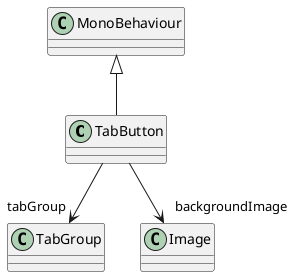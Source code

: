 @startuml
class TabButton {
}
MonoBehaviour <|-- TabButton
TabButton --> "tabGroup" TabGroup
TabButton --> "backgroundImage" Image
@enduml
